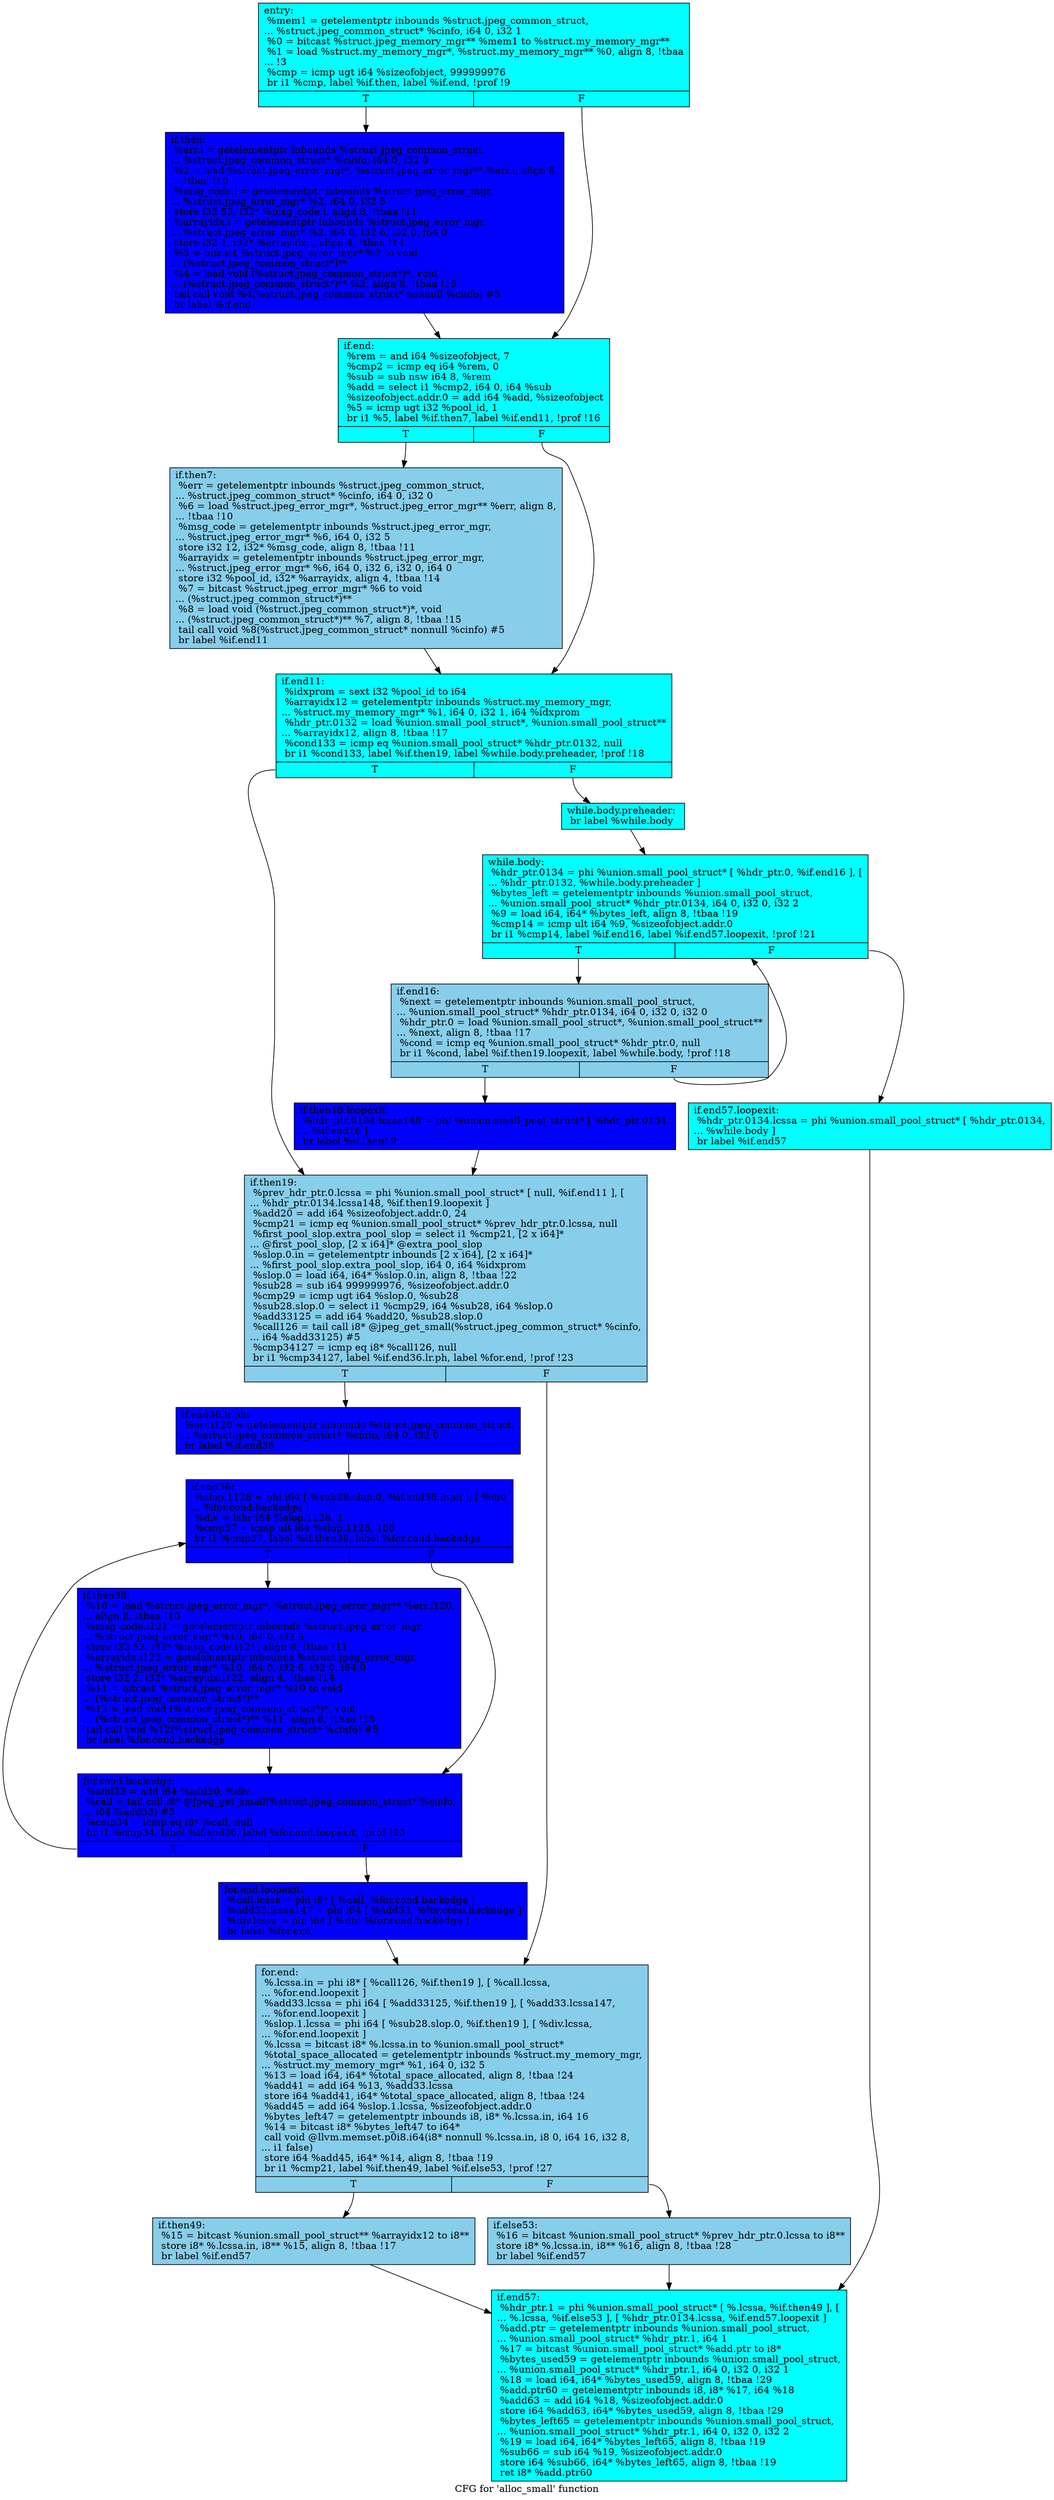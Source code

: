 digraph "CFG for 'alloc_small' function" {
	label="CFG for 'alloc_small' function";

	Node0x57680e0 [shape=record, style = filled, fillcolor = cyan, label="{entry:\l  %mem1 = getelementptr inbounds %struct.jpeg_common_struct,\l... %struct.jpeg_common_struct* %cinfo, i64 0, i32 1\l  %0 = bitcast %struct.jpeg_memory_mgr** %mem1 to %struct.my_memory_mgr**\l  %1 = load %struct.my_memory_mgr*, %struct.my_memory_mgr** %0, align 8, !tbaa\l... !3\l  %cmp = icmp ugt i64 %sizeofobject, 999999976\l  br i1 %cmp, label %if.then, label %if.end, !prof !9\l|{<s0>T|<s1>F}}"];
	Node0x57680e0:s0 -> Node0x5768310;
	Node0x57680e0:s1 -> Node0x5768380;
	Node0x5768310 [shape=record, style = filled, fillcolor = blue, label="{if.then:                                          \l  %err.i = getelementptr inbounds %struct.jpeg_common_struct,\l... %struct.jpeg_common_struct* %cinfo, i64 0, i32 0\l  %2 = load %struct.jpeg_error_mgr*, %struct.jpeg_error_mgr** %err.i, align 8,\l... !tbaa !10\l  %msg_code.i = getelementptr inbounds %struct.jpeg_error_mgr,\l... %struct.jpeg_error_mgr* %2, i64 0, i32 5\l  store i32 53, i32* %msg_code.i, align 8, !tbaa !11\l  %arrayidx.i = getelementptr inbounds %struct.jpeg_error_mgr,\l... %struct.jpeg_error_mgr* %2, i64 0, i32 6, i32 0, i64 0\l  store i32 1, i32* %arrayidx.i, align 4, !tbaa !14\l  %3 = bitcast %struct.jpeg_error_mgr* %2 to void\l... (%struct.jpeg_common_struct*)**\l  %4 = load void (%struct.jpeg_common_struct*)*, void\l... (%struct.jpeg_common_struct*)** %3, align 8, !tbaa !15\l  tail call void %4(%struct.jpeg_common_struct* nonnull %cinfo) #5\l  br label %if.end\l}"];
	Node0x5768310 -> Node0x5768380;
	Node0x5768380 [shape=record, style = filled, fillcolor = cyan, label="{if.end:                                           \l  %rem = and i64 %sizeofobject, 7\l  %cmp2 = icmp eq i64 %rem, 0\l  %sub = sub nsw i64 8, %rem\l  %add = select i1 %cmp2, i64 0, i64 %sub\l  %sizeofobject.addr.0 = add i64 %add, %sizeofobject\l  %5 = icmp ugt i32 %pool_id, 1\l  br i1 %5, label %if.then7, label %if.end11, !prof !16\l|{<s0>T|<s1>F}}"];
	Node0x5768380:s0 -> Node0x576a7f0;
	Node0x5768380:s1 -> Node0x576a870;
	Node0x576a7f0 [shape=record, style = filled, fillcolor = skyblue, label="{if.then7:                                         \l  %err = getelementptr inbounds %struct.jpeg_common_struct,\l... %struct.jpeg_common_struct* %cinfo, i64 0, i32 0\l  %6 = load %struct.jpeg_error_mgr*, %struct.jpeg_error_mgr** %err, align 8,\l... !tbaa !10\l  %msg_code = getelementptr inbounds %struct.jpeg_error_mgr,\l... %struct.jpeg_error_mgr* %6, i64 0, i32 5\l  store i32 12, i32* %msg_code, align 8, !tbaa !11\l  %arrayidx = getelementptr inbounds %struct.jpeg_error_mgr,\l... %struct.jpeg_error_mgr* %6, i64 0, i32 6, i32 0, i64 0\l  store i32 %pool_id, i32* %arrayidx, align 4, !tbaa !14\l  %7 = bitcast %struct.jpeg_error_mgr* %6 to void\l... (%struct.jpeg_common_struct*)**\l  %8 = load void (%struct.jpeg_common_struct*)*, void\l... (%struct.jpeg_common_struct*)** %7, align 8, !tbaa !15\l  tail call void %8(%struct.jpeg_common_struct* nonnull %cinfo) #5\l  br label %if.end11\l}"];
	Node0x576a7f0 -> Node0x576a870;
	Node0x576a870 [shape=record, style = filled, fillcolor = cyan, label="{if.end11:                                         \l  %idxprom = sext i32 %pool_id to i64\l  %arrayidx12 = getelementptr inbounds %struct.my_memory_mgr,\l... %struct.my_memory_mgr* %1, i64 0, i32 1, i64 %idxprom\l  %hdr_ptr.0132 = load %union.small_pool_struct*, %union.small_pool_struct**\l... %arrayidx12, align 8, !tbaa !17\l  %cond133 = icmp eq %union.small_pool_struct* %hdr_ptr.0132, null\l  br i1 %cond133, label %if.then19, label %while.body.preheader, !prof !18\l|{<s0>T|<s1>F}}"];
	Node0x576a870:s0 -> Node0x576a490;
	Node0x576a870:s1 -> Node0x576a5a0;
	Node0x576a5a0 [shape=record, style = filled, fillcolor = cyan, label="{while.body.preheader:                             \l  br label %while.body\l}"];
	Node0x576a5a0 -> Node0x576b8c0;
	Node0x576b8c0 [shape=record, style = filled, fillcolor = cyan, label="{while.body:                                       \l  %hdr_ptr.0134 = phi %union.small_pool_struct* [ %hdr_ptr.0, %if.end16 ], [\l... %hdr_ptr.0132, %while.body.preheader ]\l  %bytes_left = getelementptr inbounds %union.small_pool_struct,\l... %union.small_pool_struct* %hdr_ptr.0134, i64 0, i32 0, i32 2\l  %9 = load i64, i64* %bytes_left, align 8, !tbaa !19\l  %cmp14 = icmp ult i64 %9, %sizeofobject.addr.0\l  br i1 %cmp14, label %if.end16, label %if.end57.loopexit, !prof !21\l|{<s0>T|<s1>F}}"];
	Node0x576b8c0:s0 -> Node0x57635d0;
	Node0x576b8c0:s1 -> Node0x5763b00;
	Node0x57635d0 [shape=record, style = filled, fillcolor = skyblue, label="{if.end16:                                         \l  %next = getelementptr inbounds %union.small_pool_struct,\l... %union.small_pool_struct* %hdr_ptr.0134, i64 0, i32 0, i32 0\l  %hdr_ptr.0 = load %union.small_pool_struct*, %union.small_pool_struct**\l... %next, align 8, !tbaa !17\l  %cond = icmp eq %union.small_pool_struct* %hdr_ptr.0, null\l  br i1 %cond, label %if.then19.loopexit, label %while.body, !prof !18\l|{<s0>T|<s1>F}}"];
	Node0x57635d0:s0 -> Node0x576cb50;
	Node0x57635d0:s1 -> Node0x576b8c0;
	Node0x576cb50 [shape=record, style = filled, fillcolor = blue, label="{if.then19.loopexit:                               \l  %hdr_ptr.0134.lcssa148 = phi %union.small_pool_struct* [ %hdr_ptr.0134,\l... %if.end16 ]\l  br label %if.then19\l}"];
	Node0x576cb50 -> Node0x576a490;
	Node0x576a490 [shape=record, style = filled, fillcolor = skyblue, label="{if.then19:                                        \l  %prev_hdr_ptr.0.lcssa = phi %union.small_pool_struct* [ null, %if.end11 ], [\l... %hdr_ptr.0134.lcssa148, %if.then19.loopexit ]\l  %add20 = add i64 %sizeofobject.addr.0, 24\l  %cmp21 = icmp eq %union.small_pool_struct* %prev_hdr_ptr.0.lcssa, null\l  %first_pool_slop.extra_pool_slop = select i1 %cmp21, [2 x i64]*\l... @first_pool_slop, [2 x i64]* @extra_pool_slop\l  %slop.0.in = getelementptr inbounds [2 x i64], [2 x i64]*\l... %first_pool_slop.extra_pool_slop, i64 0, i64 %idxprom\l  %slop.0 = load i64, i64* %slop.0.in, align 8, !tbaa !22\l  %sub28 = sub i64 999999976, %sizeofobject.addr.0\l  %cmp29 = icmp ugt i64 %slop.0, %sub28\l  %sub28.slop.0 = select i1 %cmp29, i64 %sub28, i64 %slop.0\l  %add33125 = add i64 %add20, %sub28.slop.0\l  %call126 = tail call i8* @jpeg_get_small(%struct.jpeg_common_struct* %cinfo,\l... i64 %add33125) #5\l  %cmp34127 = icmp eq i8* %call126, null\l  br i1 %cmp34127, label %if.end36.lr.ph, label %for.end, !prof !23\l|{<s0>T|<s1>F}}"];
	Node0x576a490:s0 -> Node0x576b410;
	Node0x576a490:s1 -> Node0x576b4f0;
	Node0x576b410 [shape=record, style = filled, fillcolor = blue, label="{if.end36.lr.ph:                                   \l  %err.i120 = getelementptr inbounds %struct.jpeg_common_struct,\l... %struct.jpeg_common_struct* %cinfo, i64 0, i32 0\l  br label %if.end36\l}"];
	Node0x576b410 -> Node0x576d520;
	Node0x576d520 [shape=record, style = filled, fillcolor = blue, label="{if.end36:                                         \l  %slop.1128 = phi i64 [ %sub28.slop.0, %if.end36.lr.ph ], [ %div,\l... %for.cond.backedge ]\l  %div = lshr i64 %slop.1128, 1\l  %cmp37 = icmp ult i64 %slop.1128, 100\l  br i1 %cmp37, label %if.then38, label %for.cond.backedge\l|{<s0>T|<s1>F}}"];
	Node0x576d520:s0 -> Node0x575ac10;
	Node0x576d520:s1 -> Node0x575a940;
	Node0x575ac10 [shape=record, style = filled, fillcolor = blue, label="{if.then38:                                        \l  %10 = load %struct.jpeg_error_mgr*, %struct.jpeg_error_mgr** %err.i120,\l... align 8, !tbaa !10\l  %msg_code.i121 = getelementptr inbounds %struct.jpeg_error_mgr,\l... %struct.jpeg_error_mgr* %10, i64 0, i32 5\l  store i32 53, i32* %msg_code.i121, align 8, !tbaa !11\l  %arrayidx.i122 = getelementptr inbounds %struct.jpeg_error_mgr,\l... %struct.jpeg_error_mgr* %10, i64 0, i32 6, i32 0, i64 0\l  store i32 2, i32* %arrayidx.i122, align 4, !tbaa !14\l  %11 = bitcast %struct.jpeg_error_mgr* %10 to void\l... (%struct.jpeg_common_struct*)**\l  %12 = load void (%struct.jpeg_common_struct*)*, void\l... (%struct.jpeg_common_struct*)** %11, align 8, !tbaa !15\l  tail call void %12(%struct.jpeg_common_struct* %cinfo) #5\l  br label %for.cond.backedge\l}"];
	Node0x575ac10 -> Node0x575a940;
	Node0x575a940 [shape=record, style = filled, fillcolor = blue, label="{for.cond.backedge:                                \l  %add33 = add i64 %add20, %div\l  %call = tail call i8* @jpeg_get_small(%struct.jpeg_common_struct* %cinfo,\l... i64 %add33) #5\l  %cmp34 = icmp eq i8* %call, null\l  br i1 %cmp34, label %if.end36, label %for.end.loopexit, !prof !23\l|{<s0>T|<s1>F}}"];
	Node0x575a940:s0 -> Node0x576d520;
	Node0x575a940:s1 -> Node0x575b4c0;
	Node0x575b4c0 [shape=record, style = filled, fillcolor = blue, label="{for.end.loopexit:                                 \l  %call.lcssa = phi i8* [ %call, %for.cond.backedge ]\l  %add33.lcssa147 = phi i64 [ %add33, %for.cond.backedge ]\l  %div.lcssa = phi i64 [ %div, %for.cond.backedge ]\l  br label %for.end\l}"];
	Node0x575b4c0 -> Node0x576b4f0;
	Node0x576b4f0 [shape=record, style = filled, fillcolor = skyblue, label="{for.end:                                          \l  %.lcssa.in = phi i8* [ %call126, %if.then19 ], [ %call.lcssa,\l... %for.end.loopexit ]\l  %add33.lcssa = phi i64 [ %add33125, %if.then19 ], [ %add33.lcssa147,\l... %for.end.loopexit ]\l  %slop.1.lcssa = phi i64 [ %sub28.slop.0, %if.then19 ], [ %div.lcssa,\l... %for.end.loopexit ]\l  %.lcssa = bitcast i8* %.lcssa.in to %union.small_pool_struct*\l  %total_space_allocated = getelementptr inbounds %struct.my_memory_mgr,\l... %struct.my_memory_mgr* %1, i64 0, i32 5\l  %13 = load i64, i64* %total_space_allocated, align 8, !tbaa !24\l  %add41 = add i64 %13, %add33.lcssa\l  store i64 %add41, i64* %total_space_allocated, align 8, !tbaa !24\l  %add45 = add i64 %slop.1.lcssa, %sizeofobject.addr.0\l  %bytes_left47 = getelementptr inbounds i8, i8* %.lcssa.in, i64 16\l  %14 = bitcast i8* %bytes_left47 to i64*\l  call void @llvm.memset.p0i8.i64(i8* nonnull %.lcssa.in, i8 0, i64 16, i32 8,\l... i1 false)\l  store i64 %add45, i64* %14, align 8, !tbaa !19\l  br i1 %cmp21, label %if.then49, label %if.else53, !prof !27\l|{<s0>T|<s1>F}}"];
	Node0x576b4f0:s0 -> Node0x5771580;
	Node0x576b4f0:s1 -> Node0x5771e50;
	Node0x5771580 [shape=record, style = filled, fillcolor = skyblue, label="{if.then49:                                        \l  %15 = bitcast %union.small_pool_struct** %arrayidx12 to i8**\l  store i8* %.lcssa.in, i8** %15, align 8, !tbaa !17\l  br label %if.end57\l}"];
	Node0x5771580 -> Node0x5772150;
	Node0x5771e50 [shape=record, style = filled, fillcolor = skyblue, label="{if.else53:                                        \l  %16 = bitcast %union.small_pool_struct* %prev_hdr_ptr.0.lcssa to i8**\l  store i8* %.lcssa.in, i8** %16, align 8, !tbaa !28\l  br label %if.end57\l}"];
	Node0x5771e50 -> Node0x5772150;
	Node0x5763b00 [shape=record, style = filled, fillcolor = cyan, label="{if.end57.loopexit:                                \l  %hdr_ptr.0134.lcssa = phi %union.small_pool_struct* [ %hdr_ptr.0134,\l... %while.body ]\l  br label %if.end57\l}"];
	Node0x5763b00 -> Node0x5772150;
	Node0x5772150 [shape=record, style = filled, fillcolor = cyan, label="{if.end57:                                         \l  %hdr_ptr.1 = phi %union.small_pool_struct* [ %.lcssa, %if.then49 ], [\l... %.lcssa, %if.else53 ], [ %hdr_ptr.0134.lcssa, %if.end57.loopexit ]\l  %add.ptr = getelementptr inbounds %union.small_pool_struct,\l... %union.small_pool_struct* %hdr_ptr.1, i64 1\l  %17 = bitcast %union.small_pool_struct* %add.ptr to i8*\l  %bytes_used59 = getelementptr inbounds %union.small_pool_struct,\l... %union.small_pool_struct* %hdr_ptr.1, i64 0, i32 0, i32 1\l  %18 = load i64, i64* %bytes_used59, align 8, !tbaa !29\l  %add.ptr60 = getelementptr inbounds i8, i8* %17, i64 %18\l  %add63 = add i64 %18, %sizeofobject.addr.0\l  store i64 %add63, i64* %bytes_used59, align 8, !tbaa !29\l  %bytes_left65 = getelementptr inbounds %union.small_pool_struct,\l... %union.small_pool_struct* %hdr_ptr.1, i64 0, i32 0, i32 2\l  %19 = load i64, i64* %bytes_left65, align 8, !tbaa !19\l  %sub66 = sub i64 %19, %sizeofobject.addr.0\l  store i64 %sub66, i64* %bytes_left65, align 8, !tbaa !19\l  ret i8* %add.ptr60\l}"];
}

